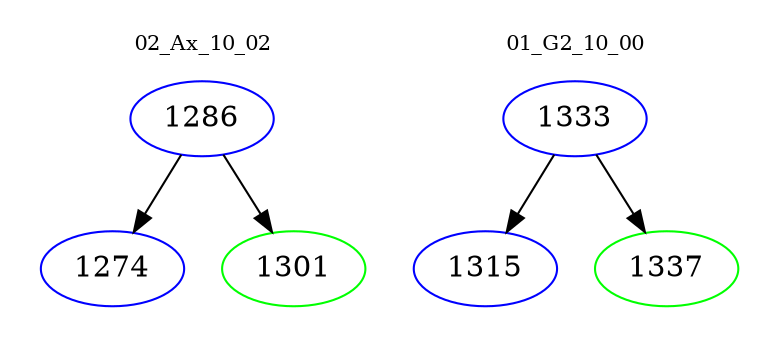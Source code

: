 digraph{
subgraph cluster_0 {
color = white
label = "02_Ax_10_02";
fontsize=10;
T0_1286 [label="1286", color="blue"]
T0_1286 -> T0_1274 [color="black"]
T0_1274 [label="1274", color="blue"]
T0_1286 -> T0_1301 [color="black"]
T0_1301 [label="1301", color="green"]
}
subgraph cluster_1 {
color = white
label = "01_G2_10_00";
fontsize=10;
T1_1333 [label="1333", color="blue"]
T1_1333 -> T1_1315 [color="black"]
T1_1315 [label="1315", color="blue"]
T1_1333 -> T1_1337 [color="black"]
T1_1337 [label="1337", color="green"]
}
}
